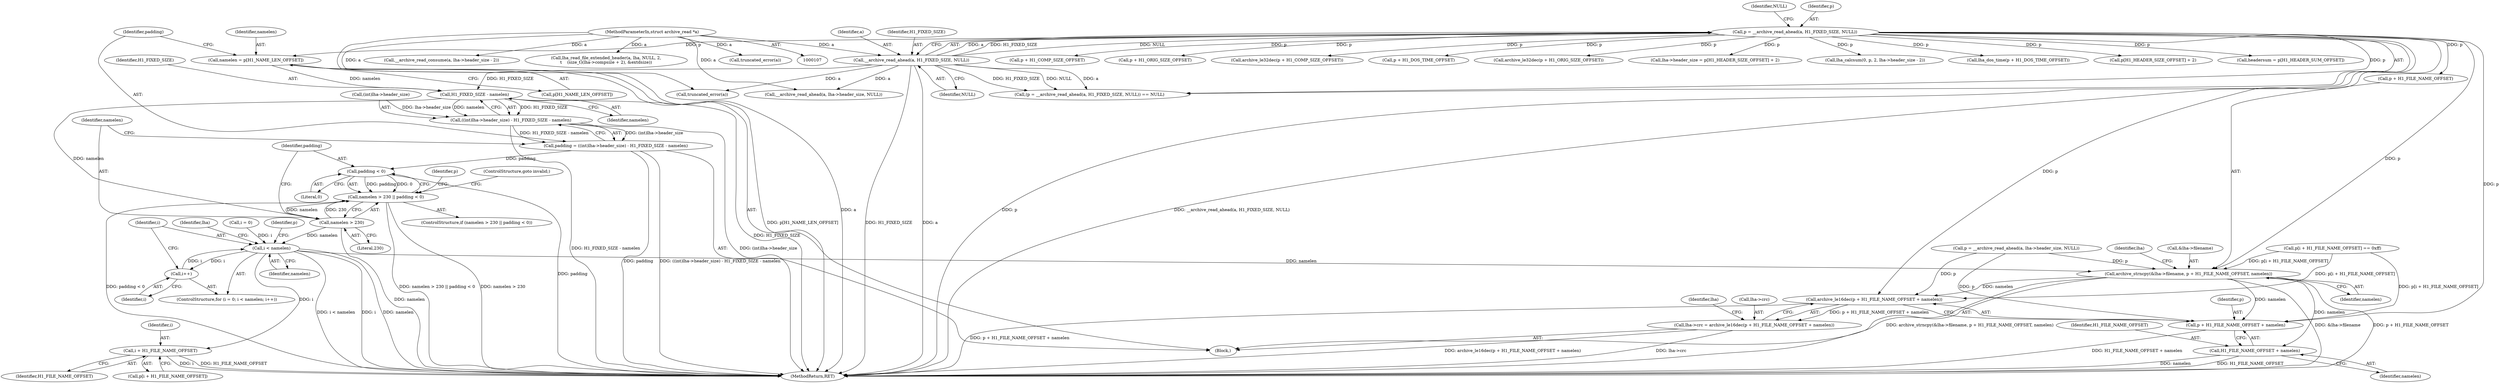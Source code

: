 digraph "0_libarchive_98dcbbf0bf4854bf987557e55e55fff7abbf3ea9@array" {
"1000173" [label="(Call,namelen = p[H1_NAME_LEN_OFFSET])"];
"1000125" [label="(Call,p = __archive_read_ahead(a, H1_FIXED_SIZE, NULL))"];
"1000127" [label="(Call,__archive_read_ahead(a, H1_FIXED_SIZE, NULL))"];
"1000108" [label="(MethodParameterIn,struct archive_read *a)"];
"1000186" [label="(Call,H1_FIXED_SIZE - namelen)"];
"1000180" [label="(Call,((int)lha->header_size) - H1_FIXED_SIZE - namelen)"];
"1000178" [label="(Call,padding = ((int)lha->header_size) - H1_FIXED_SIZE - namelen)"];
"1000194" [label="(Call,padding < 0)"];
"1000190" [label="(Call,namelen > 230 || padding < 0)"];
"1000191" [label="(Call,namelen > 230)"];
"1000216" [label="(Call,i < namelen)"];
"1000219" [label="(Call,i++)"];
"1000226" [label="(Call,i + H1_FILE_NAME_OFFSET)"];
"1000231" [label="(Call,archive_strncpy(&lha->filename, p + H1_FILE_NAME_OFFSET, namelen))"];
"1000244" [label="(Call,archive_le16dec(p + H1_FILE_NAME_OFFSET + namelen))"];
"1000240" [label="(Call,lha->crc = archive_le16dec(p + H1_FILE_NAME_OFFSET + namelen))"];
"1000245" [label="(Call,p + H1_FILE_NAME_OFFSET + namelen)"];
"1000247" [label="(Call,H1_FILE_NAME_OFFSET + namelen)"];
"1000246" [label="(Identifier,p)"];
"1000175" [label="(Call,p[H1_NAME_LEN_OFFSET])"];
"1000244" [label="(Call,archive_le16dec(p + H1_FILE_NAME_OFFSET + namelen))"];
"1000154" [label="(Call,p + H1_COMP_SIZE_OFFSET)"];
"1000195" [label="(Identifier,padding)"];
"1000226" [label="(Call,i + H1_FILE_NAME_OFFSET)"];
"1000180" [label="(Call,((int)lha->header_size) - H1_FIXED_SIZE - namelen)"];
"1000228" [label="(Identifier,H1_FILE_NAME_OFFSET)"];
"1000162" [label="(Call,p + H1_ORIG_SIZE_OFFSET)"];
"1000249" [label="(Identifier,namelen)"];
"1000200" [label="(Call,p = __archive_read_ahead(a, lha->header_size, NULL))"];
"1000110" [label="(Block,)"];
"1000153" [label="(Call,archive_le32dec(p + H1_COMP_SIZE_OFFSET))"];
"1000108" [label="(MethodParameterIn,struct archive_read *a)"];
"1000242" [label="(Identifier,lha)"];
"1000227" [label="(Identifier,i)"];
"1000173" [label="(Call,namelen = p[H1_NAME_LEN_OFFSET])"];
"1000186" [label="(Call,H1_FIXED_SIZE - namelen)"];
"1000170" [label="(Call,p + H1_DOS_TIME_OFFSET)"];
"1000161" [label="(Call,archive_le32dec(p + H1_ORIG_SIZE_OFFSET))"];
"1000135" [label="(Call,lha->header_size = p[H1_HEADER_SIZE_OFFSET] + 2)"];
"1000129" [label="(Identifier,H1_FIXED_SIZE)"];
"1000266" [label="(Call,__archive_read_consume(a, lha->header_size - 2))"];
"1000223" [label="(Call,p[i + H1_FILE_NAME_OFFSET] == 0xff)"];
"1000192" [label="(Identifier,namelen)"];
"1000257" [label="(Call,lha_calcsum(0, p, 2, lha->header_size - 2))"];
"1000216" [label="(Call,i < namelen)"];
"1000219" [label="(Call,i++)"];
"1000239" [label="(Identifier,namelen)"];
"1000232" [label="(Call,&lha->filename)"];
"1000174" [label="(Identifier,namelen)"];
"1000169" [label="(Call,lha_dos_time(p + H1_DOS_TIME_OFFSET))"];
"1000275" [label="(Call,lha_read_file_extended_header(a, lha, NULL, 2,\n\t    (size_t)(lha->compsize + 2), &extdsize))"];
"1000240" [label="(Call,lha->crc = archive_le16dec(p + H1_FILE_NAME_OFFSET + namelen))"];
"1000131" [label="(Identifier,NULL)"];
"1000133" [label="(Call,truncated_error(a))"];
"1000252" [label="(Identifier,lha)"];
"1000202" [label="(Call,__archive_read_ahead(a, lha->header_size, NULL))"];
"1000197" [label="(ControlStructure,goto invalid;)"];
"1000342" [label="(MethodReturn,RET)"];
"1000220" [label="(Identifier,i)"];
"1000193" [label="(Literal,230)"];
"1000128" [label="(Identifier,a)"];
"1000187" [label="(Identifier,H1_FIXED_SIZE)"];
"1000189" [label="(ControlStructure,if (namelen > 230 || padding < 0))"];
"1000126" [label="(Identifier,p)"];
"1000196" [label="(Literal,0)"];
"1000225" [label="(Identifier,p)"];
"1000178" [label="(Call,padding = ((int)lha->header_size) - H1_FIXED_SIZE - namelen)"];
"1000125" [label="(Call,p = __archive_read_ahead(a, H1_FIXED_SIZE, NULL))"];
"1000231" [label="(Call,archive_strncpy(&lha->filename, p + H1_FILE_NAME_OFFSET, namelen))"];
"1000201" [label="(Identifier,p)"];
"1000139" [label="(Call,p[H1_HEADER_SIZE_OFFSET] + 2)"];
"1000210" [label="(Call,truncated_error(a))"];
"1000212" [label="(ControlStructure,for (i = 0; i < namelen; i++))"];
"1000241" [label="(Call,lha->crc)"];
"1000248" [label="(Identifier,H1_FILE_NAME_OFFSET)"];
"1000127" [label="(Call,__archive_read_ahead(a, H1_FIXED_SIZE, NULL))"];
"1000236" [label="(Call,p + H1_FILE_NAME_OFFSET)"];
"1000217" [label="(Identifier,i)"];
"1000234" [label="(Identifier,lha)"];
"1000191" [label="(Call,namelen > 230)"];
"1000247" [label="(Call,H1_FILE_NAME_OFFSET + namelen)"];
"1000224" [label="(Call,p[i + H1_FILE_NAME_OFFSET])"];
"1000188" [label="(Identifier,namelen)"];
"1000130" [label="(Identifier,NULL)"];
"1000245" [label="(Call,p + H1_FILE_NAME_OFFSET + namelen)"];
"1000181" [label="(Call,(int)lha->header_size)"];
"1000218" [label="(Identifier,namelen)"];
"1000213" [label="(Call,i = 0)"];
"1000194" [label="(Call,padding < 0)"];
"1000179" [label="(Identifier,padding)"];
"1000190" [label="(Call,namelen > 230 || padding < 0)"];
"1000124" [label="(Call,(p = __archive_read_ahead(a, H1_FIXED_SIZE, NULL)) == NULL)"];
"1000144" [label="(Call,headersum = p[H1_HEADER_SUM_OFFSET])"];
"1000173" -> "1000110"  [label="AST: "];
"1000173" -> "1000175"  [label="CFG: "];
"1000174" -> "1000173"  [label="AST: "];
"1000175" -> "1000173"  [label="AST: "];
"1000179" -> "1000173"  [label="CFG: "];
"1000173" -> "1000342"  [label="DDG: p[H1_NAME_LEN_OFFSET]"];
"1000125" -> "1000173"  [label="DDG: p"];
"1000173" -> "1000186"  [label="DDG: namelen"];
"1000125" -> "1000124"  [label="AST: "];
"1000125" -> "1000127"  [label="CFG: "];
"1000126" -> "1000125"  [label="AST: "];
"1000127" -> "1000125"  [label="AST: "];
"1000131" -> "1000125"  [label="CFG: "];
"1000125" -> "1000342"  [label="DDG: p"];
"1000125" -> "1000342"  [label="DDG: __archive_read_ahead(a, H1_FIXED_SIZE, NULL)"];
"1000125" -> "1000124"  [label="DDG: p"];
"1000127" -> "1000125"  [label="DDG: a"];
"1000127" -> "1000125"  [label="DDG: H1_FIXED_SIZE"];
"1000127" -> "1000125"  [label="DDG: NULL"];
"1000125" -> "1000135"  [label="DDG: p"];
"1000125" -> "1000139"  [label="DDG: p"];
"1000125" -> "1000144"  [label="DDG: p"];
"1000125" -> "1000153"  [label="DDG: p"];
"1000125" -> "1000154"  [label="DDG: p"];
"1000125" -> "1000161"  [label="DDG: p"];
"1000125" -> "1000162"  [label="DDG: p"];
"1000125" -> "1000169"  [label="DDG: p"];
"1000125" -> "1000170"  [label="DDG: p"];
"1000125" -> "1000231"  [label="DDG: p"];
"1000125" -> "1000236"  [label="DDG: p"];
"1000125" -> "1000244"  [label="DDG: p"];
"1000125" -> "1000245"  [label="DDG: p"];
"1000125" -> "1000257"  [label="DDG: p"];
"1000127" -> "1000130"  [label="CFG: "];
"1000128" -> "1000127"  [label="AST: "];
"1000129" -> "1000127"  [label="AST: "];
"1000130" -> "1000127"  [label="AST: "];
"1000127" -> "1000342"  [label="DDG: H1_FIXED_SIZE"];
"1000127" -> "1000342"  [label="DDG: a"];
"1000127" -> "1000124"  [label="DDG: a"];
"1000127" -> "1000124"  [label="DDG: H1_FIXED_SIZE"];
"1000127" -> "1000124"  [label="DDG: NULL"];
"1000108" -> "1000127"  [label="DDG: a"];
"1000127" -> "1000133"  [label="DDG: a"];
"1000127" -> "1000186"  [label="DDG: H1_FIXED_SIZE"];
"1000127" -> "1000202"  [label="DDG: a"];
"1000108" -> "1000107"  [label="AST: "];
"1000108" -> "1000342"  [label="DDG: a"];
"1000108" -> "1000133"  [label="DDG: a"];
"1000108" -> "1000202"  [label="DDG: a"];
"1000108" -> "1000210"  [label="DDG: a"];
"1000108" -> "1000266"  [label="DDG: a"];
"1000108" -> "1000275"  [label="DDG: a"];
"1000186" -> "1000180"  [label="AST: "];
"1000186" -> "1000188"  [label="CFG: "];
"1000187" -> "1000186"  [label="AST: "];
"1000188" -> "1000186"  [label="AST: "];
"1000180" -> "1000186"  [label="CFG: "];
"1000186" -> "1000342"  [label="DDG: H1_FIXED_SIZE"];
"1000186" -> "1000180"  [label="DDG: H1_FIXED_SIZE"];
"1000186" -> "1000180"  [label="DDG: namelen"];
"1000186" -> "1000191"  [label="DDG: namelen"];
"1000180" -> "1000178"  [label="AST: "];
"1000181" -> "1000180"  [label="AST: "];
"1000178" -> "1000180"  [label="CFG: "];
"1000180" -> "1000342"  [label="DDG: H1_FIXED_SIZE - namelen"];
"1000180" -> "1000342"  [label="DDG: (int)lha->header_size"];
"1000180" -> "1000178"  [label="DDG: (int)lha->header_size"];
"1000180" -> "1000178"  [label="DDG: H1_FIXED_SIZE - namelen"];
"1000181" -> "1000180"  [label="DDG: lha->header_size"];
"1000178" -> "1000110"  [label="AST: "];
"1000179" -> "1000178"  [label="AST: "];
"1000192" -> "1000178"  [label="CFG: "];
"1000178" -> "1000342"  [label="DDG: padding"];
"1000178" -> "1000342"  [label="DDG: ((int)lha->header_size) - H1_FIXED_SIZE - namelen"];
"1000178" -> "1000194"  [label="DDG: padding"];
"1000194" -> "1000190"  [label="AST: "];
"1000194" -> "1000196"  [label="CFG: "];
"1000195" -> "1000194"  [label="AST: "];
"1000196" -> "1000194"  [label="AST: "];
"1000190" -> "1000194"  [label="CFG: "];
"1000194" -> "1000342"  [label="DDG: padding"];
"1000194" -> "1000190"  [label="DDG: padding"];
"1000194" -> "1000190"  [label="DDG: 0"];
"1000190" -> "1000189"  [label="AST: "];
"1000190" -> "1000191"  [label="CFG: "];
"1000191" -> "1000190"  [label="AST: "];
"1000197" -> "1000190"  [label="CFG: "];
"1000201" -> "1000190"  [label="CFG: "];
"1000190" -> "1000342"  [label="DDG: padding < 0"];
"1000190" -> "1000342"  [label="DDG: namelen > 230 || padding < 0"];
"1000190" -> "1000342"  [label="DDG: namelen > 230"];
"1000191" -> "1000190"  [label="DDG: namelen"];
"1000191" -> "1000190"  [label="DDG: 230"];
"1000191" -> "1000193"  [label="CFG: "];
"1000192" -> "1000191"  [label="AST: "];
"1000193" -> "1000191"  [label="AST: "];
"1000195" -> "1000191"  [label="CFG: "];
"1000191" -> "1000342"  [label="DDG: namelen"];
"1000191" -> "1000216"  [label="DDG: namelen"];
"1000216" -> "1000212"  [label="AST: "];
"1000216" -> "1000218"  [label="CFG: "];
"1000217" -> "1000216"  [label="AST: "];
"1000218" -> "1000216"  [label="AST: "];
"1000225" -> "1000216"  [label="CFG: "];
"1000234" -> "1000216"  [label="CFG: "];
"1000216" -> "1000342"  [label="DDG: i < namelen"];
"1000216" -> "1000342"  [label="DDG: i"];
"1000216" -> "1000342"  [label="DDG: namelen"];
"1000213" -> "1000216"  [label="DDG: i"];
"1000219" -> "1000216"  [label="DDG: i"];
"1000216" -> "1000219"  [label="DDG: i"];
"1000216" -> "1000226"  [label="DDG: i"];
"1000216" -> "1000231"  [label="DDG: namelen"];
"1000219" -> "1000212"  [label="AST: "];
"1000219" -> "1000220"  [label="CFG: "];
"1000220" -> "1000219"  [label="AST: "];
"1000217" -> "1000219"  [label="CFG: "];
"1000226" -> "1000224"  [label="AST: "];
"1000226" -> "1000228"  [label="CFG: "];
"1000227" -> "1000226"  [label="AST: "];
"1000228" -> "1000226"  [label="AST: "];
"1000224" -> "1000226"  [label="CFG: "];
"1000226" -> "1000342"  [label="DDG: i"];
"1000226" -> "1000342"  [label="DDG: H1_FILE_NAME_OFFSET"];
"1000231" -> "1000110"  [label="AST: "];
"1000231" -> "1000239"  [label="CFG: "];
"1000232" -> "1000231"  [label="AST: "];
"1000236" -> "1000231"  [label="AST: "];
"1000239" -> "1000231"  [label="AST: "];
"1000242" -> "1000231"  [label="CFG: "];
"1000231" -> "1000342"  [label="DDG: p + H1_FILE_NAME_OFFSET"];
"1000231" -> "1000342"  [label="DDG: archive_strncpy(&lha->filename, p + H1_FILE_NAME_OFFSET, namelen)"];
"1000231" -> "1000342"  [label="DDG: &lha->filename"];
"1000200" -> "1000231"  [label="DDG: p"];
"1000223" -> "1000231"  [label="DDG: p[i + H1_FILE_NAME_OFFSET]"];
"1000231" -> "1000244"  [label="DDG: namelen"];
"1000231" -> "1000245"  [label="DDG: namelen"];
"1000231" -> "1000247"  [label="DDG: namelen"];
"1000244" -> "1000240"  [label="AST: "];
"1000244" -> "1000245"  [label="CFG: "];
"1000245" -> "1000244"  [label="AST: "];
"1000240" -> "1000244"  [label="CFG: "];
"1000244" -> "1000342"  [label="DDG: p + H1_FILE_NAME_OFFSET + namelen"];
"1000244" -> "1000240"  [label="DDG: p + H1_FILE_NAME_OFFSET + namelen"];
"1000223" -> "1000244"  [label="DDG: p[i + H1_FILE_NAME_OFFSET]"];
"1000200" -> "1000244"  [label="DDG: p"];
"1000240" -> "1000110"  [label="AST: "];
"1000241" -> "1000240"  [label="AST: "];
"1000252" -> "1000240"  [label="CFG: "];
"1000240" -> "1000342"  [label="DDG: archive_le16dec(p + H1_FILE_NAME_OFFSET + namelen)"];
"1000240" -> "1000342"  [label="DDG: lha->crc"];
"1000245" -> "1000247"  [label="CFG: "];
"1000246" -> "1000245"  [label="AST: "];
"1000247" -> "1000245"  [label="AST: "];
"1000245" -> "1000342"  [label="DDG: H1_FILE_NAME_OFFSET + namelen"];
"1000223" -> "1000245"  [label="DDG: p[i + H1_FILE_NAME_OFFSET]"];
"1000200" -> "1000245"  [label="DDG: p"];
"1000247" -> "1000249"  [label="CFG: "];
"1000248" -> "1000247"  [label="AST: "];
"1000249" -> "1000247"  [label="AST: "];
"1000247" -> "1000342"  [label="DDG: H1_FILE_NAME_OFFSET"];
"1000247" -> "1000342"  [label="DDG: namelen"];
}
